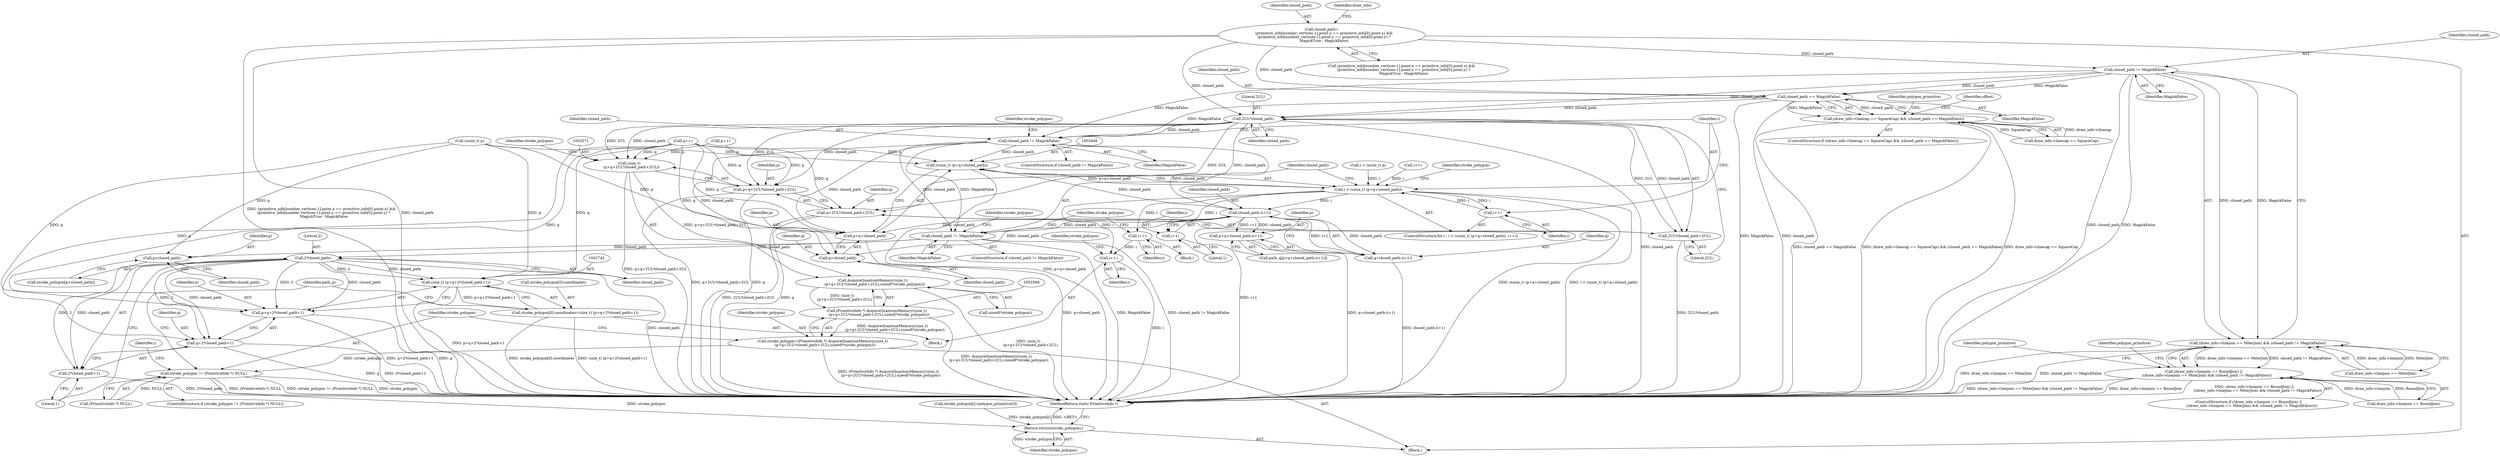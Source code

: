digraph "0_ImageMagick_726812fa2fa7ce16bcf58f6e115f65427a1c0950_5@API" {
"1000274" [label="(Call,closed_path != MagickFalse)"];
"1000221" [label="(Call,closed_path=\n    (primitive_info[number_vertices-1].point.x == primitive_info[0].point.x) &&\n    (primitive_info[number_vertices-1].point.y == primitive_info[0].point.y) ?\n    MagickTrue : MagickFalse)"];
"1000268" [label="(Call,(draw_info->linejoin == MiterJoin) && (closed_path != MagickFalse))"];
"1000262" [label="(Call,(draw_info->linejoin == RoundJoin) ||\n      ((draw_info->linejoin == MiterJoin) && (closed_path != MagickFalse)))"];
"1000440" [label="(Call,closed_path == MagickFalse)"];
"1000434" [label="(Call,(draw_info->linecap == SquareCap) && (closed_path == MagickFalse))"];
"1002577" [label="(Call,2UL*closed_path)"];
"1002570" [label="(Call,(size_t)\n    (p+q+2UL*closed_path+2UL))"];
"1002569" [label="(Call,AcquireQuantumMemory((size_t)\n    (p+q+2UL*closed_path+2UL),sizeof(*stroke_polygon)))"];
"1002567" [label="(Call,(PrimitiveInfo *) AcquireQuantumMemory((size_t)\n    (p+q+2UL*closed_path+2UL),sizeof(*stroke_polygon)))"];
"1002565" [label="(Call,stroke_polygon=(PrimitiveInfo *) AcquireQuantumMemory((size_t)\n    (p+q+2UL*closed_path+2UL),sizeof(*stroke_polygon)))"];
"1002585" [label="(Call,stroke_polygon != (PrimitiveInfo *) NULL)"];
"1002770" [label="(Return,return(stroke_polygon);)"];
"1002572" [label="(Call,p+q+2UL*closed_path+2UL)"];
"1002574" [label="(Call,q+2UL*closed_path+2UL)"];
"1002576" [label="(Call,2UL*closed_path+2UL)"];
"1002620" [label="(Call,closed_path != MagickFalse)"];
"1002647" [label="(Call,(ssize_t) (p+q+closed_path))"];
"1002645" [label="(Call,i < (ssize_t) (p+q+closed_path))"];
"1002654" [label="(Call,i++)"];
"1002676" [label="(Call,closed_path-(i+1))"];
"1002649" [label="(Call,p+q+closed_path)"];
"1002651" [label="(Call,q+closed_path)"];
"1002672" [label="(Call,p+q+closed_path-(i+1))"];
"1002674" [label="(Call,q+closed_path-(i+1))"];
"1002682" [label="(Call,closed_path != MagickFalse)"];
"1002702" [label="(Call,p+closed_path)"];
"1002748" [label="(Call,2*closed_path)"];
"1002741" [label="(Call,(size_t) (p+q+2*closed_path+1))"];
"1002735" [label="(Call,stroke_polygon[0].coordinates=(size_t) (p+q+2*closed_path+1))"];
"1002743" [label="(Call,p+q+2*closed_path+1)"];
"1002745" [label="(Call,q+2*closed_path+1)"];
"1002747" [label="(Call,2*closed_path+1)"];
"1002678" [label="(Call,i+1)"];
"1002706" [label="(Call,i++)"];
"1002726" [label="(Call,i++)"];
"1002583" [label="(Identifier,stroke_polygon)"];
"1002646" [label="(Identifier,i)"];
"1000434" [label="(Call,(draw_info->linecap == SquareCap) && (closed_path == MagickFalse))"];
"1002552" [label="(Call,p++)"];
"1000433" [label="(ControlStructure,if ((draw_info->linecap == SquareCap) && (closed_path == MagickFalse)))"];
"1002673" [label="(Identifier,p)"];
"1002566" [label="(Identifier,stroke_polygon)"];
"1002597" [label="(Call,(ssize_t) p)"];
"1002621" [label="(Identifier,closed_path)"];
"1002703" [label="(Identifier,p)"];
"1002642" [label="(Call,i++)"];
"1002560" [label="(Call,q++)"];
"1002743" [label="(Call,p+q+2*closed_path+1)"];
"1002679" [label="(Identifier,i)"];
"1002681" [label="(ControlStructure,if (closed_path != MagickFalse))"];
"1002708" [label="(Call,stroke_polygon[i]=polygon_primitive[0])"];
"1002650" [label="(Identifier,p)"];
"1002573" [label="(Identifier,p)"];
"1002622" [label="(Identifier,MagickFalse)"];
"1000262" [label="(Call,(draw_info->linejoin == RoundJoin) ||\n      ((draw_info->linejoin == MiterJoin) && (closed_path != MagickFalse)))"];
"1002684" [label="(Identifier,MagickFalse)"];
"1002736" [label="(Call,stroke_polygon[0].coordinates)"];
"1002572" [label="(Call,p+q+2UL*closed_path+2UL)"];
"1002748" [label="(Call,2*closed_path)"];
"1002707" [label="(Identifier,i)"];
"1002620" [label="(Call,closed_path != MagickFalse)"];
"1000274" [label="(Call,closed_path != MagickFalse)"];
"1002751" [label="(Literal,1)"];
"1000263" [label="(Call,draw_info->linejoin == RoundJoin)"];
"1002659" [label="(Identifier,stroke_polygon)"];
"1002579" [label="(Identifier,closed_path)"];
"1002585" [label="(Call,stroke_polygon != (PrimitiveInfo *) NULL)"];
"1002652" [label="(Identifier,q)"];
"1002680" [label="(Literal,1)"];
"1002747" [label="(Call,2*closed_path+1)"];
"1002772" [label="(MethodReturn,static PrimitiveInfo *)"];
"1002587" [label="(Call,(PrimitiveInfo *) NULL)"];
"1002746" [label="(Identifier,q)"];
"1000435" [label="(Call,draw_info->linecap == SquareCap)"];
"1002649" [label="(Call,p+q+closed_path)"];
"1000440" [label="(Call,closed_path == MagickFalse)"];
"1002590" [label="(Block,)"];
"1002771" [label="(Identifier,stroke_polygon)"];
"1002749" [label="(Literal,2)"];
"1002702" [label="(Call,p+closed_path)"];
"1002727" [label="(Identifier,i)"];
"1002688" [label="(Identifier,stroke_polygon)"];
"1002586" [label="(Identifier,stroke_polygon)"];
"1002654" [label="(Call,i++)"];
"1002676" [label="(Call,closed_path-(i+1))"];
"1002678" [label="(Call,i+1)"];
"1002683" [label="(Identifier,closed_path)"];
"1002674" [label="(Call,q+closed_path-(i+1))"];
"1002593" [label="(Identifier,i)"];
"1002682" [label="(Call,closed_path != MagickFalse)"];
"1002753" [label="(Identifier,path_p)"];
"1002672" [label="(Call,p+q+closed_path-(i+1))"];
"1000223" [label="(Call,(primitive_info[number_vertices-1].point.x == primitive_info[0].point.x) &&\n    (primitive_info[number_vertices-1].point.y == primitive_info[0].point.y) ?\n    MagickTrue : MagickFalse)"];
"1002670" [label="(Call,path_q[p+q+closed_path-(i+1)])"];
"1002675" [label="(Identifier,q)"];
"1000276" [label="(Identifier,MagickFalse)"];
"1002581" [label="(Call,sizeof(*stroke_polygon))"];
"1002570" [label="(Call,(size_t)\n    (p+q+2UL*closed_path+2UL))"];
"1002653" [label="(Identifier,closed_path)"];
"1002745" [label="(Call,q+2*closed_path+1)"];
"1002578" [label="(Literal,2UL)"];
"1002750" [label="(Identifier,closed_path)"];
"1002735" [label="(Call,stroke_polygon[0].coordinates=(size_t) (p+q+2*closed_path+1))"];
"1002580" [label="(Literal,2UL)"];
"1002647" [label="(Call,(ssize_t) (p+q+closed_path))"];
"1002595" [label="(Call,i < (ssize_t) p)"];
"1000221" [label="(Call,closed_path=\n    (primitive_info[number_vertices-1].point.x == primitive_info[0].point.x) &&\n    (primitive_info[number_vertices-1].point.y == primitive_info[0].point.y) ?\n    MagickTrue : MagickFalse)"];
"1002577" [label="(Call,2UL*closed_path)"];
"1000280" [label="(Identifier,polygon_primitive)"];
"1002731" [label="(Identifier,stroke_polygon)"];
"1002626" [label="(Identifier,stroke_polygon)"];
"1002744" [label="(Identifier,p)"];
"1002651" [label="(Call,q+closed_path)"];
"1002655" [label="(Identifier,i)"];
"1002726" [label="(Call,i++)"];
"1000269" [label="(Call,draw_info->linejoin == MiterJoin)"];
"1000449" [label="(Identifier,offset)"];
"1000275" [label="(Identifier,closed_path)"];
"1002644" [label="(ControlStructure,for ( ; i < (ssize_t) (p+q+closed_path); i++))"];
"1002645" [label="(Call,i < (ssize_t) (p+q+closed_path))"];
"1002741" [label="(Call,(size_t) (p+q+2*closed_path+1))"];
"1000261" [label="(ControlStructure,if ((draw_info->linejoin == RoundJoin) ||\n      ((draw_info->linejoin == MiterJoin) && (closed_path != MagickFalse))))"];
"1000442" [label="(Identifier,MagickFalse)"];
"1002567" [label="(Call,(PrimitiveInfo *) AcquireQuantumMemory((size_t)\n    (p+q+2UL*closed_path+2UL),sizeof(*stroke_polygon)))"];
"1002619" [label="(ControlStructure,if (closed_path != MagickFalse))"];
"1002685" [label="(Block,)"];
"1002565" [label="(Call,stroke_polygon=(PrimitiveInfo *) AcquireQuantumMemory((size_t)\n    (p+q+2UL*closed_path+2UL),sizeof(*stroke_polygon)))"];
"1000290" [label="(Identifier,polygon_primitive)"];
"1000444" [label="(Identifier,polygon_primitive)"];
"1002704" [label="(Identifier,closed_path)"];
"1002575" [label="(Identifier,q)"];
"1000222" [label="(Identifier,closed_path)"];
"1002574" [label="(Call,q+2UL*closed_path+2UL)"];
"1002700" [label="(Call,stroke_polygon[p+closed_path])"];
"1002569" [label="(Call,AcquireQuantumMemory((size_t)\n    (p+q+2UL*closed_path+2UL),sizeof(*stroke_polygon)))"];
"1002584" [label="(ControlStructure,if (stroke_polygon != (PrimitiveInfo *) NULL))"];
"1002576" [label="(Call,2UL*closed_path+2UL)"];
"1002710" [label="(Identifier,stroke_polygon)"];
"1002677" [label="(Identifier,closed_path)"];
"1002770" [label="(Return,return(stroke_polygon);)"];
"1002706" [label="(Call,i++)"];
"1000441" [label="(Identifier,closed_path)"];
"1000268" [label="(Call,(draw_info->linejoin == MiterJoin) && (closed_path != MagickFalse))"];
"1000265" [label="(Identifier,draw_info)"];
"1000108" [label="(Block,)"];
"1000274" -> "1000268"  [label="AST: "];
"1000274" -> "1000276"  [label="CFG: "];
"1000275" -> "1000274"  [label="AST: "];
"1000276" -> "1000274"  [label="AST: "];
"1000268" -> "1000274"  [label="CFG: "];
"1000274" -> "1002772"  [label="DDG: closed_path"];
"1000274" -> "1002772"  [label="DDG: MagickFalse"];
"1000274" -> "1000268"  [label="DDG: closed_path"];
"1000274" -> "1000268"  [label="DDG: MagickFalse"];
"1000221" -> "1000274"  [label="DDG: closed_path"];
"1000274" -> "1000440"  [label="DDG: closed_path"];
"1000274" -> "1000440"  [label="DDG: MagickFalse"];
"1000274" -> "1002577"  [label="DDG: closed_path"];
"1000274" -> "1002620"  [label="DDG: MagickFalse"];
"1000221" -> "1000108"  [label="AST: "];
"1000221" -> "1000223"  [label="CFG: "];
"1000222" -> "1000221"  [label="AST: "];
"1000223" -> "1000221"  [label="AST: "];
"1000265" -> "1000221"  [label="CFG: "];
"1000221" -> "1002772"  [label="DDG: (primitive_info[number_vertices-1].point.x == primitive_info[0].point.x) &&\n    (primitive_info[number_vertices-1].point.y == primitive_info[0].point.y) ?\n    MagickTrue : MagickFalse"];
"1000221" -> "1002772"  [label="DDG: closed_path"];
"1000221" -> "1000440"  [label="DDG: closed_path"];
"1000221" -> "1002577"  [label="DDG: closed_path"];
"1000268" -> "1000262"  [label="AST: "];
"1000268" -> "1000269"  [label="CFG: "];
"1000269" -> "1000268"  [label="AST: "];
"1000262" -> "1000268"  [label="CFG: "];
"1000268" -> "1002772"  [label="DDG: draw_info->linejoin == MiterJoin"];
"1000268" -> "1002772"  [label="DDG: closed_path != MagickFalse"];
"1000268" -> "1000262"  [label="DDG: draw_info->linejoin == MiterJoin"];
"1000268" -> "1000262"  [label="DDG: closed_path != MagickFalse"];
"1000269" -> "1000268"  [label="DDG: draw_info->linejoin"];
"1000269" -> "1000268"  [label="DDG: MiterJoin"];
"1000262" -> "1000261"  [label="AST: "];
"1000262" -> "1000263"  [label="CFG: "];
"1000263" -> "1000262"  [label="AST: "];
"1000280" -> "1000262"  [label="CFG: "];
"1000290" -> "1000262"  [label="CFG: "];
"1000262" -> "1002772"  [label="DDG: (draw_info->linejoin == MiterJoin) && (closed_path != MagickFalse)"];
"1000262" -> "1002772"  [label="DDG: draw_info->linejoin == RoundJoin"];
"1000262" -> "1002772"  [label="DDG: (draw_info->linejoin == RoundJoin) ||\n      ((draw_info->linejoin == MiterJoin) && (closed_path != MagickFalse))"];
"1000263" -> "1000262"  [label="DDG: draw_info->linejoin"];
"1000263" -> "1000262"  [label="DDG: RoundJoin"];
"1000440" -> "1000434"  [label="AST: "];
"1000440" -> "1000442"  [label="CFG: "];
"1000441" -> "1000440"  [label="AST: "];
"1000442" -> "1000440"  [label="AST: "];
"1000434" -> "1000440"  [label="CFG: "];
"1000440" -> "1002772"  [label="DDG: MagickFalse"];
"1000440" -> "1002772"  [label="DDG: closed_path"];
"1000440" -> "1000434"  [label="DDG: closed_path"];
"1000440" -> "1000434"  [label="DDG: MagickFalse"];
"1000440" -> "1002577"  [label="DDG: closed_path"];
"1000440" -> "1002620"  [label="DDG: MagickFalse"];
"1000434" -> "1000433"  [label="AST: "];
"1000434" -> "1000435"  [label="CFG: "];
"1000435" -> "1000434"  [label="AST: "];
"1000444" -> "1000434"  [label="CFG: "];
"1000449" -> "1000434"  [label="CFG: "];
"1000434" -> "1002772"  [label="DDG: closed_path == MagickFalse"];
"1000434" -> "1002772"  [label="DDG: (draw_info->linecap == SquareCap) && (closed_path == MagickFalse)"];
"1000434" -> "1002772"  [label="DDG: draw_info->linecap == SquareCap"];
"1000435" -> "1000434"  [label="DDG: draw_info->linecap"];
"1000435" -> "1000434"  [label="DDG: SquareCap"];
"1002577" -> "1002576"  [label="AST: "];
"1002577" -> "1002579"  [label="CFG: "];
"1002578" -> "1002577"  [label="AST: "];
"1002579" -> "1002577"  [label="AST: "];
"1002580" -> "1002577"  [label="CFG: "];
"1002577" -> "1002772"  [label="DDG: closed_path"];
"1002577" -> "1002570"  [label="DDG: 2UL"];
"1002577" -> "1002570"  [label="DDG: closed_path"];
"1002577" -> "1002572"  [label="DDG: 2UL"];
"1002577" -> "1002572"  [label="DDG: closed_path"];
"1002577" -> "1002574"  [label="DDG: 2UL"];
"1002577" -> "1002574"  [label="DDG: closed_path"];
"1002577" -> "1002576"  [label="DDG: 2UL"];
"1002577" -> "1002576"  [label="DDG: closed_path"];
"1002577" -> "1002620"  [label="DDG: closed_path"];
"1002570" -> "1002569"  [label="AST: "];
"1002570" -> "1002572"  [label="CFG: "];
"1002571" -> "1002570"  [label="AST: "];
"1002572" -> "1002570"  [label="AST: "];
"1002583" -> "1002570"  [label="CFG: "];
"1002570" -> "1002772"  [label="DDG: p+q+2UL*closed_path+2UL"];
"1002570" -> "1002569"  [label="DDG: p+q+2UL*closed_path+2UL"];
"1002552" -> "1002570"  [label="DDG: p"];
"1002560" -> "1002570"  [label="DDG: q"];
"1002569" -> "1002567"  [label="AST: "];
"1002569" -> "1002581"  [label="CFG: "];
"1002581" -> "1002569"  [label="AST: "];
"1002567" -> "1002569"  [label="CFG: "];
"1002569" -> "1002772"  [label="DDG: (size_t)\n    (p+q+2UL*closed_path+2UL)"];
"1002569" -> "1002567"  [label="DDG: (size_t)\n    (p+q+2UL*closed_path+2UL)"];
"1002567" -> "1002565"  [label="AST: "];
"1002568" -> "1002567"  [label="AST: "];
"1002565" -> "1002567"  [label="CFG: "];
"1002567" -> "1002772"  [label="DDG: AcquireQuantumMemory((size_t)\n    (p+q+2UL*closed_path+2UL),sizeof(*stroke_polygon))"];
"1002567" -> "1002565"  [label="DDG: AcquireQuantumMemory((size_t)\n    (p+q+2UL*closed_path+2UL),sizeof(*stroke_polygon))"];
"1002565" -> "1000108"  [label="AST: "];
"1002566" -> "1002565"  [label="AST: "];
"1002586" -> "1002565"  [label="CFG: "];
"1002565" -> "1002772"  [label="DDG: (PrimitiveInfo *) AcquireQuantumMemory((size_t)\n    (p+q+2UL*closed_path+2UL),sizeof(*stroke_polygon))"];
"1002565" -> "1002585"  [label="DDG: stroke_polygon"];
"1002585" -> "1002584"  [label="AST: "];
"1002585" -> "1002587"  [label="CFG: "];
"1002586" -> "1002585"  [label="AST: "];
"1002587" -> "1002585"  [label="AST: "];
"1002593" -> "1002585"  [label="CFG: "];
"1002753" -> "1002585"  [label="CFG: "];
"1002585" -> "1002772"  [label="DDG: (PrimitiveInfo *) NULL"];
"1002585" -> "1002772"  [label="DDG: stroke_polygon != (PrimitiveInfo *) NULL"];
"1002585" -> "1002772"  [label="DDG: stroke_polygon"];
"1002587" -> "1002585"  [label="DDG: NULL"];
"1002585" -> "1002770"  [label="DDG: stroke_polygon"];
"1002770" -> "1000108"  [label="AST: "];
"1002770" -> "1002771"  [label="CFG: "];
"1002771" -> "1002770"  [label="AST: "];
"1002772" -> "1002770"  [label="CFG: "];
"1002770" -> "1002772"  [label="DDG: <RET>"];
"1002771" -> "1002770"  [label="DDG: stroke_polygon"];
"1002708" -> "1002770"  [label="DDG: stroke_polygon[i]"];
"1002572" -> "1002574"  [label="CFG: "];
"1002573" -> "1002572"  [label="AST: "];
"1002574" -> "1002572"  [label="AST: "];
"1002572" -> "1002772"  [label="DDG: p"];
"1002572" -> "1002772"  [label="DDG: q+2UL*closed_path+2UL"];
"1002552" -> "1002572"  [label="DDG: p"];
"1002560" -> "1002572"  [label="DDG: q"];
"1002574" -> "1002576"  [label="CFG: "];
"1002575" -> "1002574"  [label="AST: "];
"1002576" -> "1002574"  [label="AST: "];
"1002574" -> "1002772"  [label="DDG: q"];
"1002574" -> "1002772"  [label="DDG: 2UL*closed_path+2UL"];
"1002560" -> "1002574"  [label="DDG: q"];
"1002576" -> "1002580"  [label="CFG: "];
"1002580" -> "1002576"  [label="AST: "];
"1002576" -> "1002772"  [label="DDG: 2UL*closed_path"];
"1002620" -> "1002619"  [label="AST: "];
"1002620" -> "1002622"  [label="CFG: "];
"1002621" -> "1002620"  [label="AST: "];
"1002622" -> "1002620"  [label="AST: "];
"1002626" -> "1002620"  [label="CFG: "];
"1002646" -> "1002620"  [label="CFG: "];
"1002620" -> "1002647"  [label="DDG: closed_path"];
"1002620" -> "1002649"  [label="DDG: closed_path"];
"1002620" -> "1002651"  [label="DDG: closed_path"];
"1002620" -> "1002676"  [label="DDG: closed_path"];
"1002620" -> "1002682"  [label="DDG: closed_path"];
"1002620" -> "1002682"  [label="DDG: MagickFalse"];
"1002647" -> "1002645"  [label="AST: "];
"1002647" -> "1002649"  [label="CFG: "];
"1002648" -> "1002647"  [label="AST: "];
"1002649" -> "1002647"  [label="AST: "];
"1002645" -> "1002647"  [label="CFG: "];
"1002647" -> "1002772"  [label="DDG: p+q+closed_path"];
"1002647" -> "1002645"  [label="DDG: p+q+closed_path"];
"1002597" -> "1002647"  [label="DDG: p"];
"1002560" -> "1002647"  [label="DDG: q"];
"1002676" -> "1002647"  [label="DDG: closed_path"];
"1002645" -> "1002644"  [label="AST: "];
"1002646" -> "1002645"  [label="AST: "];
"1002659" -> "1002645"  [label="CFG: "];
"1002683" -> "1002645"  [label="CFG: "];
"1002645" -> "1002772"  [label="DDG: (ssize_t) (p+q+closed_path)"];
"1002645" -> "1002772"  [label="DDG: i < (ssize_t) (p+q+closed_path)"];
"1002642" -> "1002645"  [label="DDG: i"];
"1002595" -> "1002645"  [label="DDG: i"];
"1002654" -> "1002645"  [label="DDG: i"];
"1002645" -> "1002654"  [label="DDG: i"];
"1002645" -> "1002676"  [label="DDG: i"];
"1002645" -> "1002678"  [label="DDG: i"];
"1002645" -> "1002706"  [label="DDG: i"];
"1002645" -> "1002726"  [label="DDG: i"];
"1002654" -> "1002644"  [label="AST: "];
"1002654" -> "1002655"  [label="CFG: "];
"1002655" -> "1002654"  [label="AST: "];
"1002646" -> "1002654"  [label="CFG: "];
"1002676" -> "1002674"  [label="AST: "];
"1002676" -> "1002678"  [label="CFG: "];
"1002677" -> "1002676"  [label="AST: "];
"1002678" -> "1002676"  [label="AST: "];
"1002674" -> "1002676"  [label="CFG: "];
"1002676" -> "1002772"  [label="DDG: i+1"];
"1002676" -> "1002649"  [label="DDG: closed_path"];
"1002676" -> "1002651"  [label="DDG: closed_path"];
"1002676" -> "1002672"  [label="DDG: closed_path"];
"1002676" -> "1002672"  [label="DDG: i+1"];
"1002676" -> "1002674"  [label="DDG: closed_path"];
"1002676" -> "1002674"  [label="DDG: i+1"];
"1002676" -> "1002682"  [label="DDG: closed_path"];
"1002649" -> "1002651"  [label="CFG: "];
"1002650" -> "1002649"  [label="AST: "];
"1002651" -> "1002649"  [label="AST: "];
"1002649" -> "1002772"  [label="DDG: q+closed_path"];
"1002597" -> "1002649"  [label="DDG: p"];
"1002560" -> "1002649"  [label="DDG: q"];
"1002651" -> "1002653"  [label="CFG: "];
"1002652" -> "1002651"  [label="AST: "];
"1002653" -> "1002651"  [label="AST: "];
"1002560" -> "1002651"  [label="DDG: q"];
"1002672" -> "1002670"  [label="AST: "];
"1002672" -> "1002674"  [label="CFG: "];
"1002673" -> "1002672"  [label="AST: "];
"1002674" -> "1002672"  [label="AST: "];
"1002670" -> "1002672"  [label="CFG: "];
"1002672" -> "1002772"  [label="DDG: q+closed_path-(i+1)"];
"1002675" -> "1002674"  [label="AST: "];
"1002674" -> "1002772"  [label="DDG: closed_path-(i+1)"];
"1002682" -> "1002681"  [label="AST: "];
"1002682" -> "1002684"  [label="CFG: "];
"1002683" -> "1002682"  [label="AST: "];
"1002684" -> "1002682"  [label="AST: "];
"1002688" -> "1002682"  [label="CFG: "];
"1002710" -> "1002682"  [label="CFG: "];
"1002682" -> "1002772"  [label="DDG: MagickFalse"];
"1002682" -> "1002772"  [label="DDG: closed_path != MagickFalse"];
"1002682" -> "1002702"  [label="DDG: closed_path"];
"1002682" -> "1002748"  [label="DDG: closed_path"];
"1002702" -> "1002700"  [label="AST: "];
"1002702" -> "1002704"  [label="CFG: "];
"1002703" -> "1002702"  [label="AST: "];
"1002704" -> "1002702"  [label="AST: "];
"1002700" -> "1002702"  [label="CFG: "];
"1002597" -> "1002702"  [label="DDG: p"];
"1002748" -> "1002747"  [label="AST: "];
"1002748" -> "1002750"  [label="CFG: "];
"1002749" -> "1002748"  [label="AST: "];
"1002750" -> "1002748"  [label="AST: "];
"1002751" -> "1002748"  [label="CFG: "];
"1002748" -> "1002772"  [label="DDG: closed_path"];
"1002748" -> "1002741"  [label="DDG: 2"];
"1002748" -> "1002741"  [label="DDG: closed_path"];
"1002748" -> "1002743"  [label="DDG: 2"];
"1002748" -> "1002743"  [label="DDG: closed_path"];
"1002748" -> "1002745"  [label="DDG: 2"];
"1002748" -> "1002745"  [label="DDG: closed_path"];
"1002748" -> "1002747"  [label="DDG: 2"];
"1002748" -> "1002747"  [label="DDG: closed_path"];
"1002741" -> "1002735"  [label="AST: "];
"1002741" -> "1002743"  [label="CFG: "];
"1002742" -> "1002741"  [label="AST: "];
"1002743" -> "1002741"  [label="AST: "];
"1002735" -> "1002741"  [label="CFG: "];
"1002741" -> "1002772"  [label="DDG: p+q+2*closed_path+1"];
"1002741" -> "1002735"  [label="DDG: p+q+2*closed_path+1"];
"1002597" -> "1002741"  [label="DDG: p"];
"1002560" -> "1002741"  [label="DDG: q"];
"1002735" -> "1002590"  [label="AST: "];
"1002736" -> "1002735"  [label="AST: "];
"1002753" -> "1002735"  [label="CFG: "];
"1002735" -> "1002772"  [label="DDG: (size_t) (p+q+2*closed_path+1)"];
"1002735" -> "1002772"  [label="DDG: stroke_polygon[0].coordinates"];
"1002743" -> "1002745"  [label="CFG: "];
"1002744" -> "1002743"  [label="AST: "];
"1002745" -> "1002743"  [label="AST: "];
"1002743" -> "1002772"  [label="DDG: p"];
"1002743" -> "1002772"  [label="DDG: q+2*closed_path+1"];
"1002597" -> "1002743"  [label="DDG: p"];
"1002560" -> "1002743"  [label="DDG: q"];
"1002745" -> "1002747"  [label="CFG: "];
"1002746" -> "1002745"  [label="AST: "];
"1002747" -> "1002745"  [label="AST: "];
"1002745" -> "1002772"  [label="DDG: 2*closed_path+1"];
"1002745" -> "1002772"  [label="DDG: q"];
"1002560" -> "1002745"  [label="DDG: q"];
"1002747" -> "1002751"  [label="CFG: "];
"1002751" -> "1002747"  [label="AST: "];
"1002747" -> "1002772"  [label="DDG: 2*closed_path"];
"1002678" -> "1002680"  [label="CFG: "];
"1002679" -> "1002678"  [label="AST: "];
"1002680" -> "1002678"  [label="AST: "];
"1002706" -> "1002685"  [label="AST: "];
"1002706" -> "1002707"  [label="CFG: "];
"1002707" -> "1002706"  [label="AST: "];
"1002710" -> "1002706"  [label="CFG: "];
"1002706" -> "1002726"  [label="DDG: i"];
"1002726" -> "1002590"  [label="AST: "];
"1002726" -> "1002727"  [label="CFG: "];
"1002727" -> "1002726"  [label="AST: "];
"1002731" -> "1002726"  [label="CFG: "];
"1002726" -> "1002772"  [label="DDG: i"];
}
